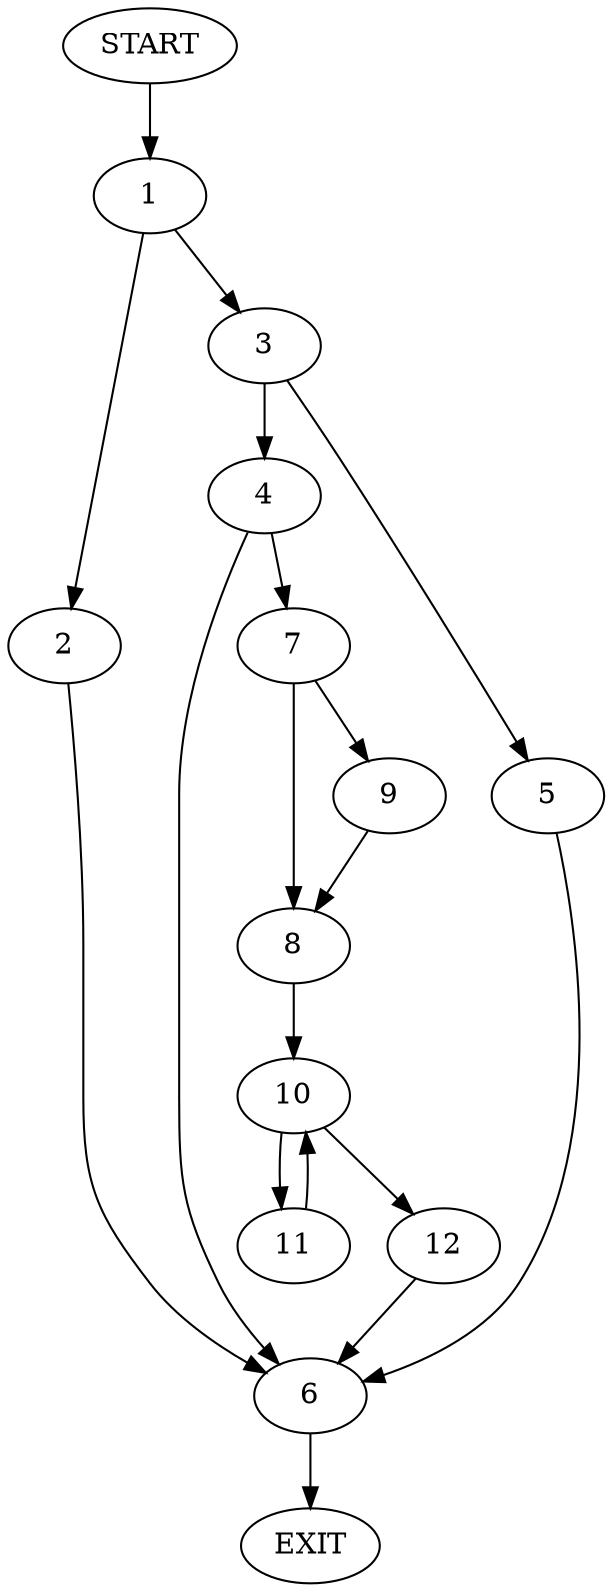 digraph {
0 [label="START"]
13 [label="EXIT"]
0 -> 1
1 -> 2
1 -> 3
3 -> 4
3 -> 5
2 -> 6
6 -> 13
5 -> 6
4 -> 6
4 -> 7
7 -> 8
7 -> 9
8 -> 10
9 -> 8
10 -> 11
10 -> 12
12 -> 6
11 -> 10
}
